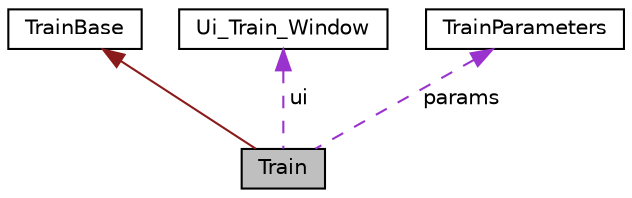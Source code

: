 digraph "Train"
{
  edge [fontname="Helvetica",fontsize="10",labelfontname="Helvetica",labelfontsize="10"];
  node [fontname="Helvetica",fontsize="10",shape=record];
  Node2 [label="Train",height=0.2,width=0.4,color="black", fillcolor="grey75", style="filled", fontcolor="black"];
  Node3 -> Node2 [dir="back",color="firebrick4",fontsize="10",style="solid",fontname="Helvetica"];
  Node3 [label="TrainBase",height=0.2,width=0.4,color="black", fillcolor="white", style="filled",URL="$classTrainBase.html",tooltip="Required polymorphism implementation. "];
  Node4 -> Node2 [dir="back",color="darkorchid3",fontsize="10",style="dashed",label=" ui" ,fontname="Helvetica"];
  Node4 [label="Ui_Train_Window",height=0.2,width=0.4,color="black", fillcolor="white", style="filled",URL="$classUi__Train__Window.html"];
  Node5 -> Node2 [dir="back",color="darkorchid3",fontsize="10",style="dashed",label=" params" ,fontname="Helvetica"];
  Node5 [label="TrainParameters",height=0.2,width=0.4,color="black", fillcolor="white", style="filled",URL="$structTrainParameters.html"];
}

